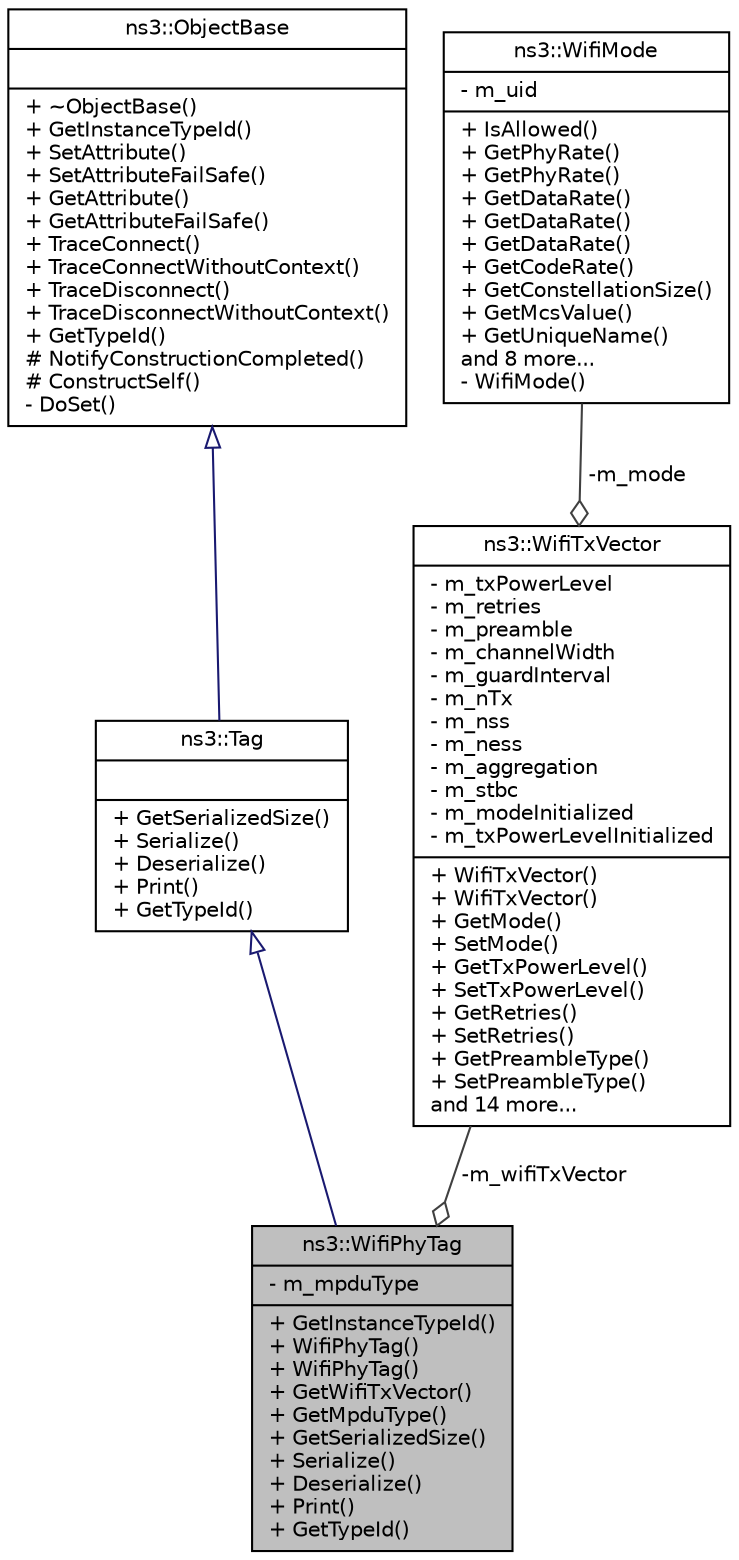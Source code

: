 digraph "ns3::WifiPhyTag"
{
  edge [fontname="Helvetica",fontsize="10",labelfontname="Helvetica",labelfontsize="10"];
  node [fontname="Helvetica",fontsize="10",shape=record];
  Node1 [label="{ns3::WifiPhyTag\n|- m_mpduType\l|+ GetInstanceTypeId()\l+ WifiPhyTag()\l+ WifiPhyTag()\l+ GetWifiTxVector()\l+ GetMpduType()\l+ GetSerializedSize()\l+ Serialize()\l+ Deserialize()\l+ Print()\l+ GetTypeId()\l}",height=0.2,width=0.4,color="black", fillcolor="grey75", style="filled", fontcolor="black"];
  Node2 -> Node1 [dir="back",color="midnightblue",fontsize="10",style="solid",arrowtail="onormal"];
  Node2 [label="{ns3::Tag\n||+ GetSerializedSize()\l+ Serialize()\l+ Deserialize()\l+ Print()\l+ GetTypeId()\l}",height=0.2,width=0.4,color="black", fillcolor="white", style="filled",URL="$d0/d79/classns3_1_1Tag.html",tooltip="tag a set of bytes in a packet "];
  Node3 -> Node2 [dir="back",color="midnightblue",fontsize="10",style="solid",arrowtail="onormal"];
  Node3 [label="{ns3::ObjectBase\n||+ ~ObjectBase()\l+ GetInstanceTypeId()\l+ SetAttribute()\l+ SetAttributeFailSafe()\l+ GetAttribute()\l+ GetAttributeFailSafe()\l+ TraceConnect()\l+ TraceConnectWithoutContext()\l+ TraceDisconnect()\l+ TraceDisconnectWithoutContext()\l+ GetTypeId()\l# NotifyConstructionCompleted()\l# ConstructSelf()\l- DoSet()\l}",height=0.2,width=0.4,color="black", fillcolor="white", style="filled",URL="$d2/dac/classns3_1_1ObjectBase.html",tooltip="Anchor the ns-3 type and attribute system. "];
  Node4 -> Node1 [color="grey25",fontsize="10",style="solid",label=" -m_wifiTxVector" ,arrowhead="odiamond"];
  Node4 [label="{ns3::WifiTxVector\n|- m_txPowerLevel\l- m_retries\l- m_preamble\l- m_channelWidth\l- m_guardInterval\l- m_nTx\l- m_nss\l- m_ness\l- m_aggregation\l- m_stbc\l- m_modeInitialized\l- m_txPowerLevelInitialized\l|+ WifiTxVector()\l+ WifiTxVector()\l+ GetMode()\l+ SetMode()\l+ GetTxPowerLevel()\l+ SetTxPowerLevel()\l+ GetRetries()\l+ SetRetries()\l+ GetPreambleType()\l+ SetPreambleType()\land 14 more...\l}",height=0.2,width=0.4,color="black", fillcolor="white", style="filled",URL="$d0/d58/classns3_1_1WifiTxVector.html"];
  Node5 -> Node4 [color="grey25",fontsize="10",style="solid",label=" -m_mode" ,arrowhead="odiamond"];
  Node5 [label="{ns3::WifiMode\n|- m_uid\l|+ IsAllowed()\l+ GetPhyRate()\l+ GetPhyRate()\l+ GetDataRate()\l+ GetDataRate()\l+ GetDataRate()\l+ GetCodeRate()\l+ GetConstellationSize()\l+ GetMcsValue()\l+ GetUniqueName()\land 8 more...\l- WifiMode()\l}",height=0.2,width=0.4,color="black", fillcolor="white", style="filled",URL="$d5/d56/classns3_1_1WifiMode.html",tooltip="represent a single transmission modeA WifiMode is implemented by a single integer which is used to lo..."];
}
